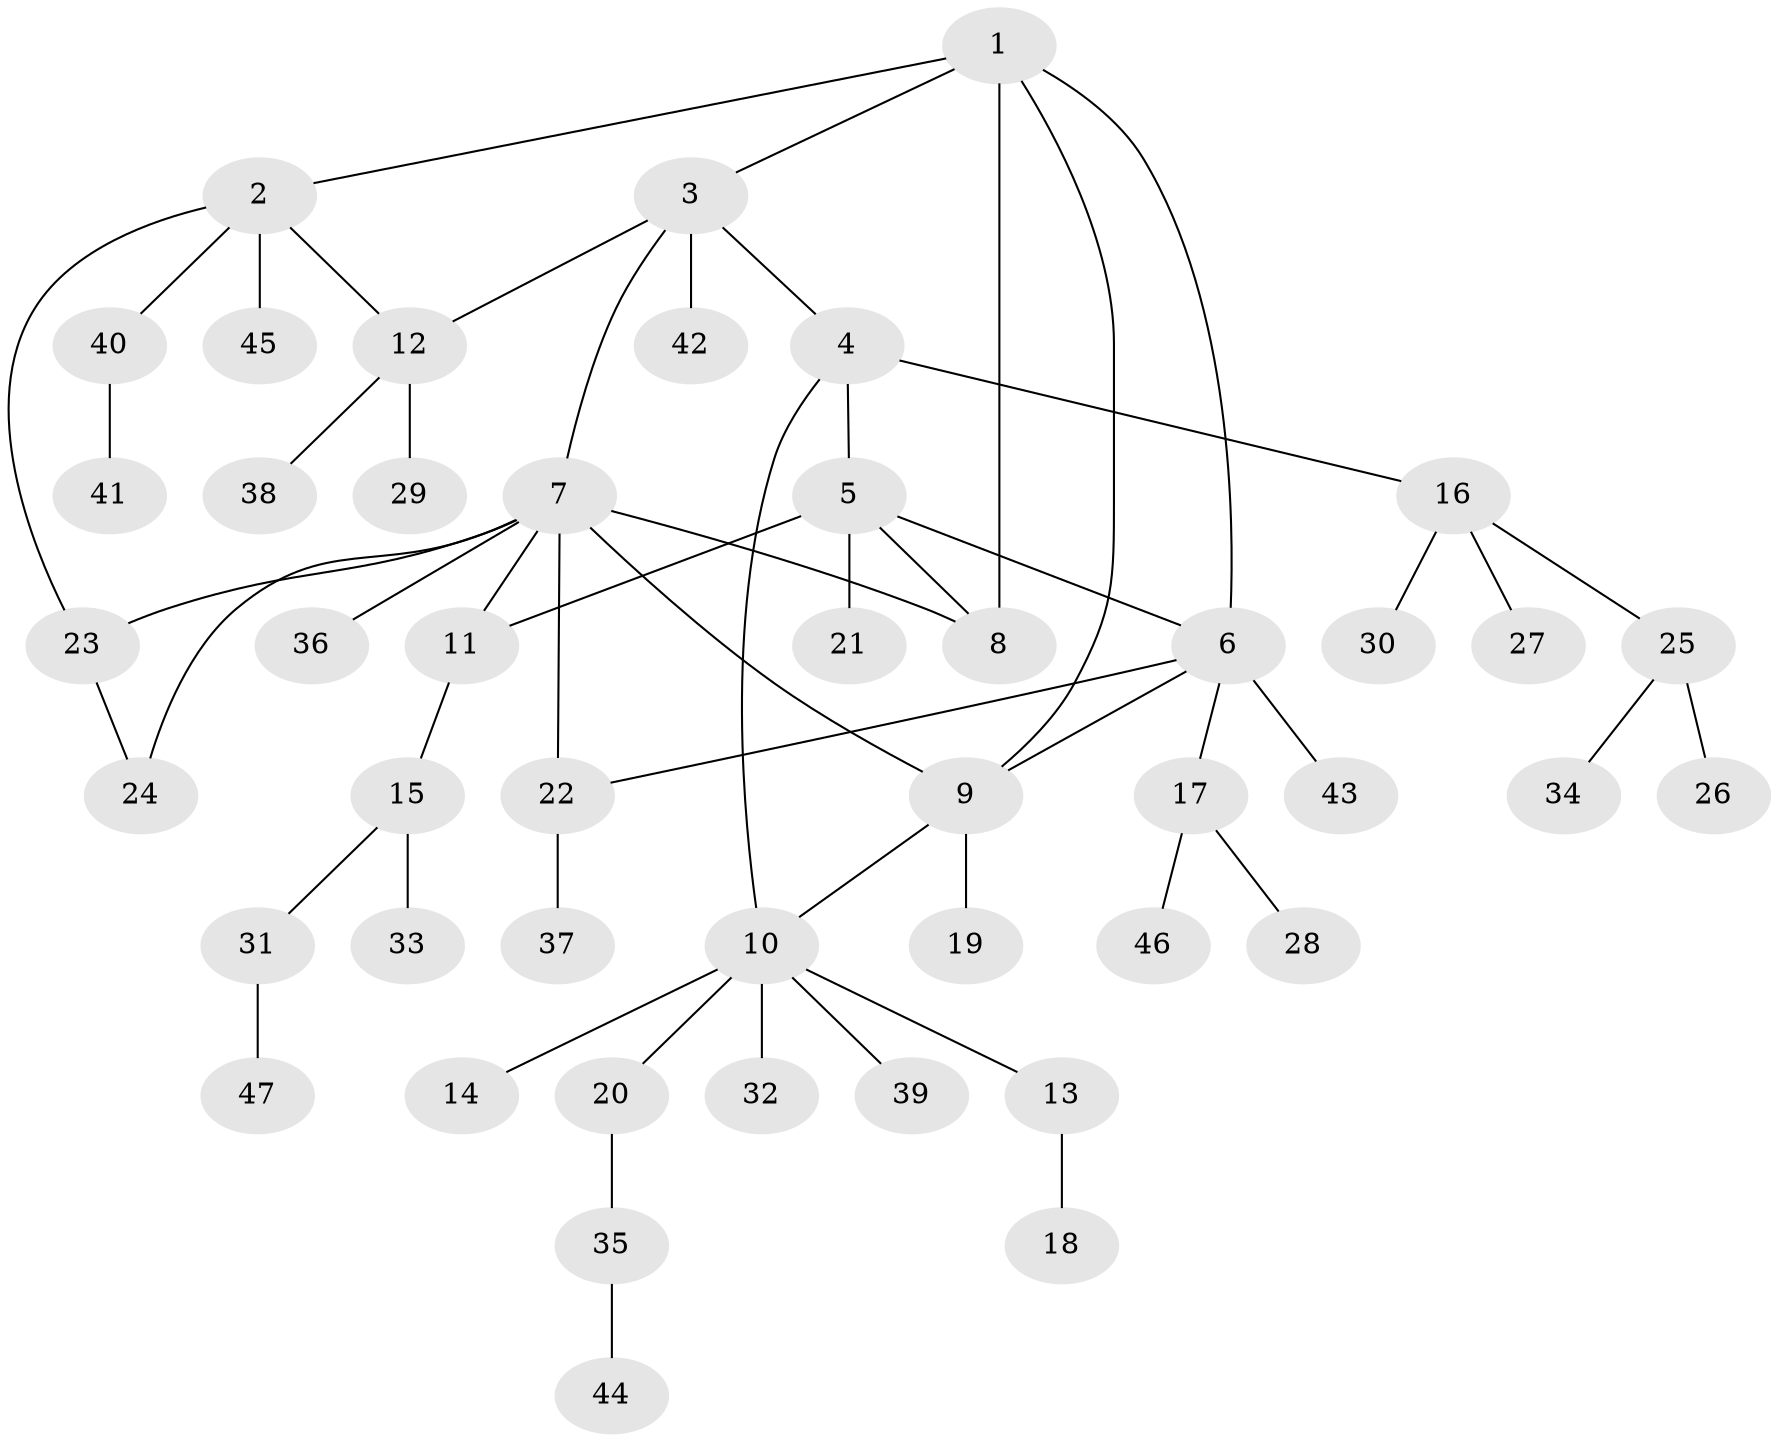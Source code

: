 // Generated by graph-tools (version 1.1) at 2025/02/03/09/25 03:02:50]
// undirected, 47 vertices, 57 edges
graph export_dot {
graph [start="1"]
  node [color=gray90,style=filled];
  1;
  2;
  3;
  4;
  5;
  6;
  7;
  8;
  9;
  10;
  11;
  12;
  13;
  14;
  15;
  16;
  17;
  18;
  19;
  20;
  21;
  22;
  23;
  24;
  25;
  26;
  27;
  28;
  29;
  30;
  31;
  32;
  33;
  34;
  35;
  36;
  37;
  38;
  39;
  40;
  41;
  42;
  43;
  44;
  45;
  46;
  47;
  1 -- 2;
  1 -- 3;
  1 -- 6;
  1 -- 8;
  1 -- 9;
  2 -- 12;
  2 -- 23;
  2 -- 40;
  2 -- 45;
  3 -- 4;
  3 -- 7;
  3 -- 12;
  3 -- 42;
  4 -- 5;
  4 -- 10;
  4 -- 16;
  5 -- 6;
  5 -- 8;
  5 -- 11;
  5 -- 21;
  6 -- 9;
  6 -- 17;
  6 -- 22;
  6 -- 43;
  7 -- 8;
  7 -- 9;
  7 -- 11;
  7 -- 22;
  7 -- 23;
  7 -- 24;
  7 -- 36;
  9 -- 10;
  9 -- 19;
  10 -- 13;
  10 -- 14;
  10 -- 20;
  10 -- 32;
  10 -- 39;
  11 -- 15;
  12 -- 29;
  12 -- 38;
  13 -- 18;
  15 -- 31;
  15 -- 33;
  16 -- 25;
  16 -- 27;
  16 -- 30;
  17 -- 28;
  17 -- 46;
  20 -- 35;
  22 -- 37;
  23 -- 24;
  25 -- 26;
  25 -- 34;
  31 -- 47;
  35 -- 44;
  40 -- 41;
}
